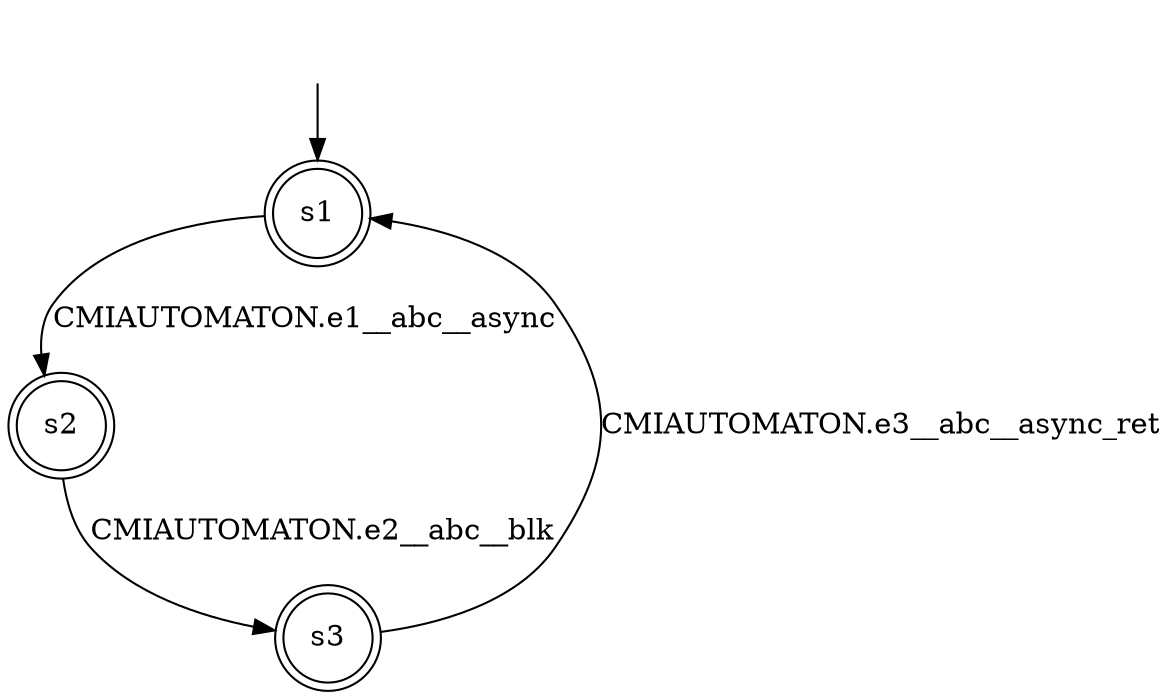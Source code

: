 digraph automaton {
	1 [label=<s1> shape="doublecircle"];
	2 [label=<s2> shape="doublecircle"];
	3 [label=<s3> shape="doublecircle"];
	__init1 [label=<> shape="none"];
	__init1 -> 1;
	1 -> 2 [label=<CMIAUTOMATON.e1__abc__async> id="1-0-2"];
	2 -> 3 [label=<CMIAUTOMATON.e2__abc__blk> id="2-0-3"];
	3 -> 1 [label=<CMIAUTOMATON.e3__abc__async_ret> id="3-0-1"];
}
